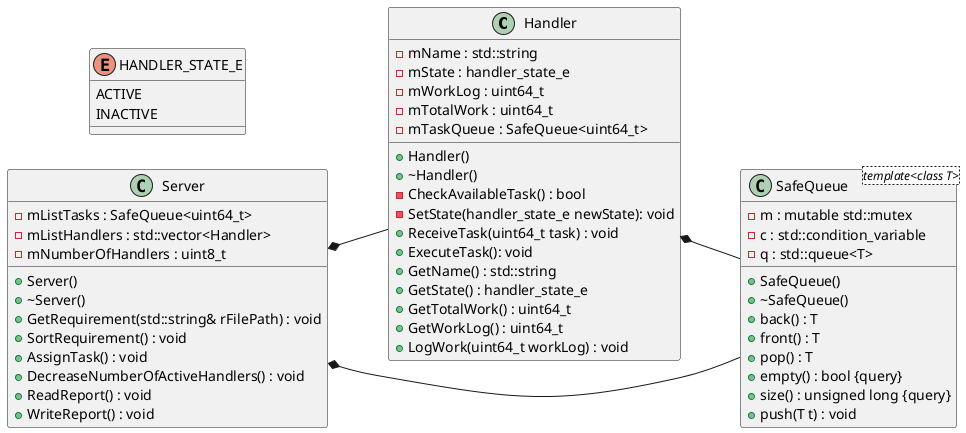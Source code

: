 @startuml





/' Objects '/

class Handler {
	-mName : std::string
	-mState : handler_state_e
	-mWorkLog : uint64_t
	-mTotalWork : uint64_t
	-mTaskQueue : SafeQueue<uint64_t>
	+Handler() 
	+~Handler() 
	-CheckAvailableTask() : bool
	-SetState(handler_state_e newState): void
	+ReceiveTask(uint64_t task) : void
	+ExecuteTask(): void
	+GetName() : std::string
	+GetState() : handler_state_e
	+GetTotalWork() : uint64_t
	+GetWorkLog() : uint64_t
	+LogWork(uint64_t workLog) : void
}


class SafeQueue <template<class T>> {
	-m : mutable std::mutex
	-c : std::condition_variable
	-q : std::queue<T>
	+SafeQueue()
	+~SafeQueue()
	+back() : T
	+front() : T
	+pop() : T
	+empty() : bool {query}
	+size() : unsigned long {query}
	+push(T t) : void
}


class Server {
	-mListTasks : SafeQueue<uint64_t>
	-mListHandlers : std::vector<Handler>
	-mNumberOfHandlers : uint8_t
	+Server()
	+~Server()
	+GetRequirement(std::string& rFilePath) : void
	+SortRequirement() : void
	+AssignTask() : void
	+DecreaseNumberOfActiveHandlers() : void
	+ReadReport() : void
	+WriteReport() : void
}


enum HANDLER_STATE_E {
	ACTIVE
	INACTIVE
}





/' Inheritance relationships '/




/' Aggregation relationships '/
left to right direction
.Handler *-- .SafeQueue


.Server *-- .Handler


.Server *-- .SafeQueue






/' Nested objects '/



@enduml
